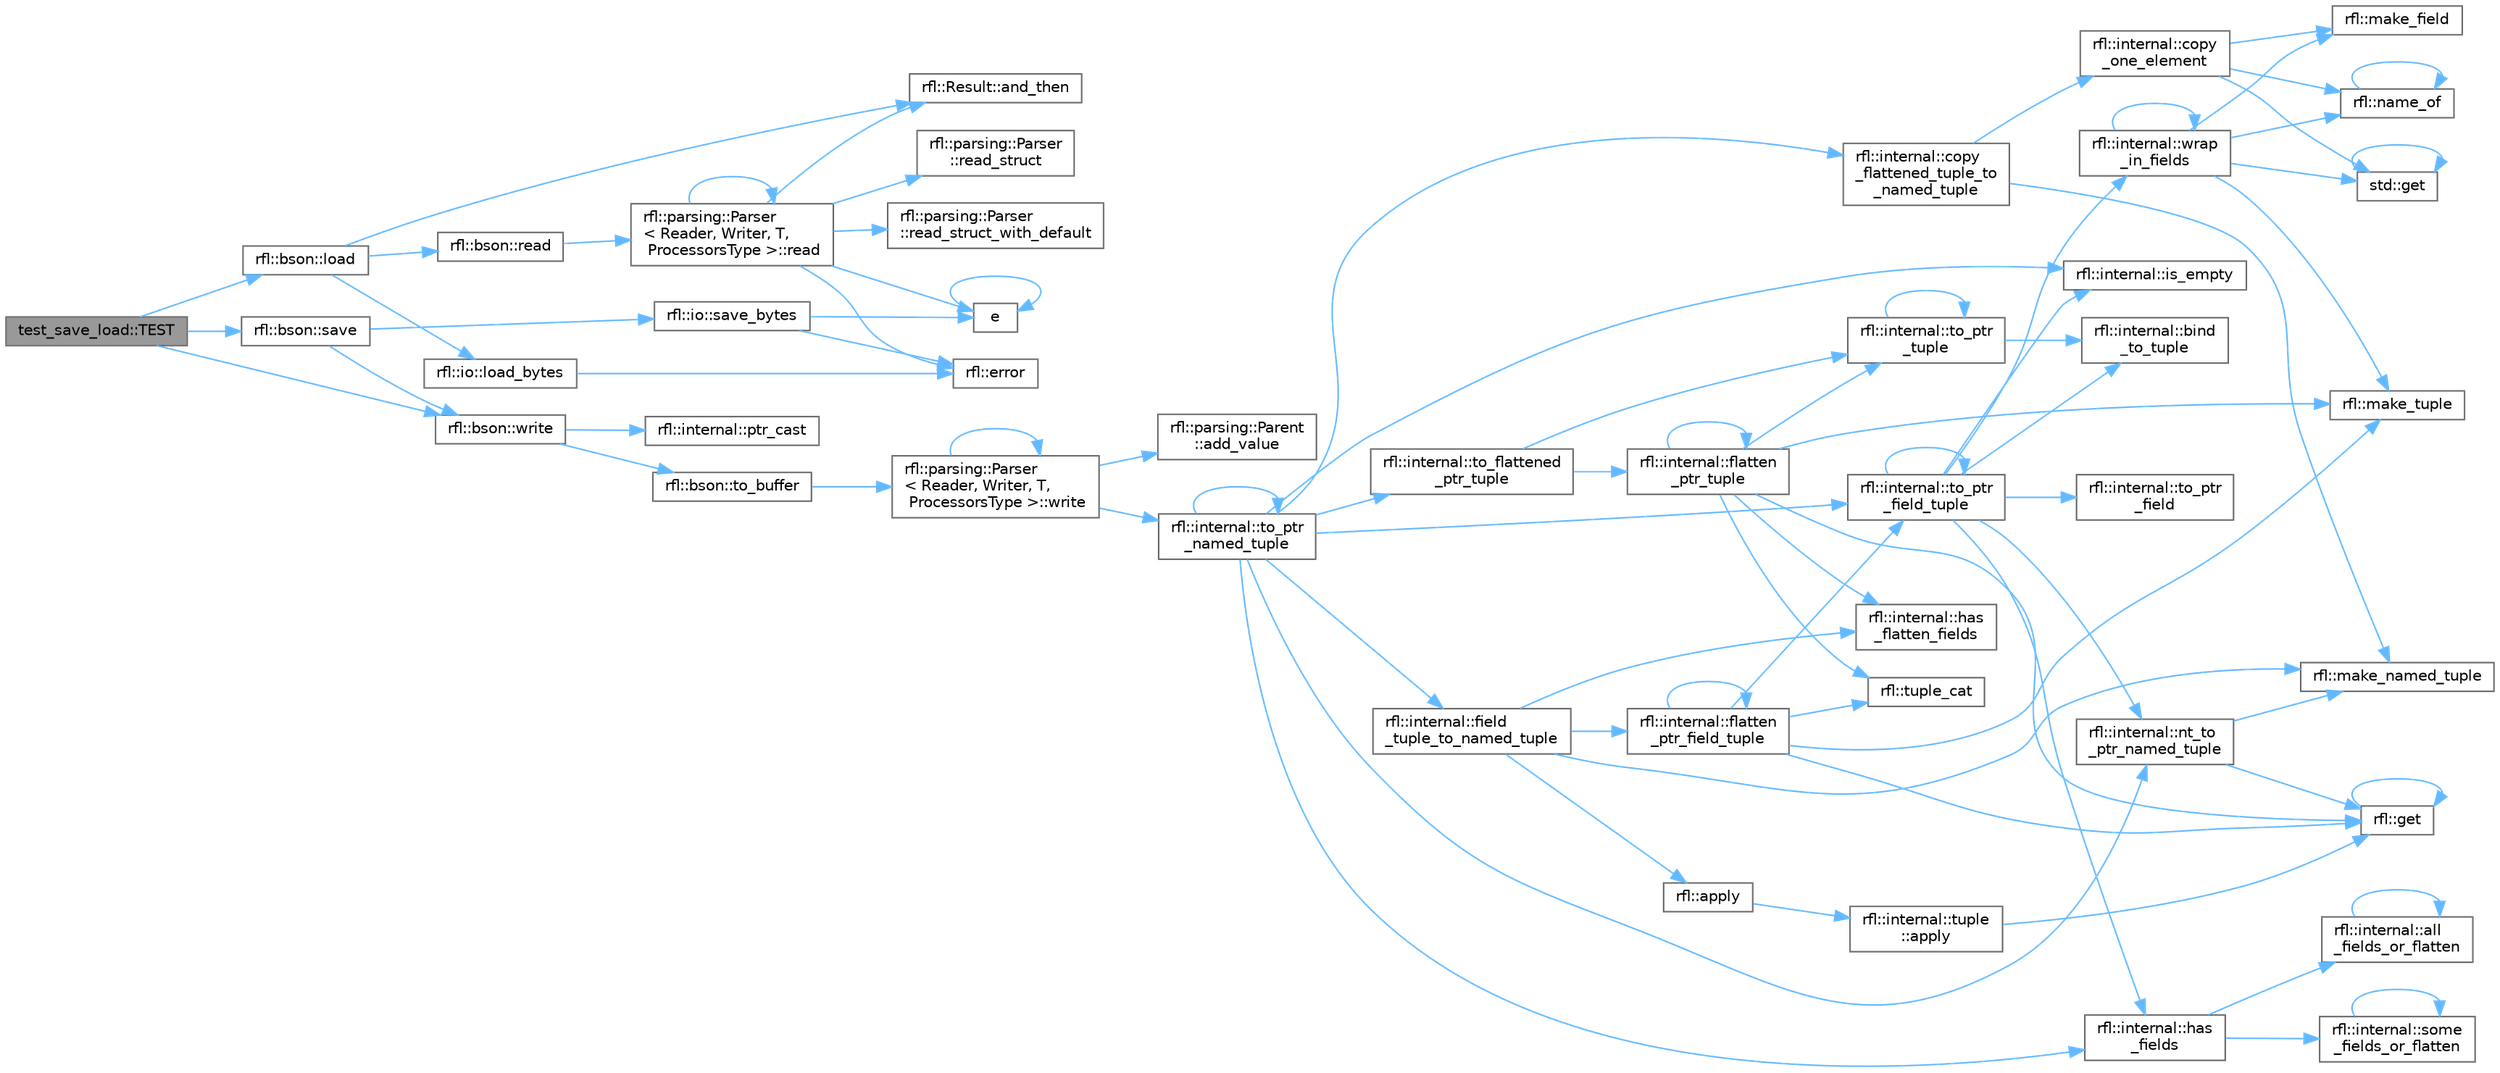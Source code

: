 digraph "test_save_load::TEST"
{
 // LATEX_PDF_SIZE
  bgcolor="transparent";
  edge [fontname=Helvetica,fontsize=10,labelfontname=Helvetica,labelfontsize=10];
  node [fontname=Helvetica,fontsize=10,shape=box,height=0.2,width=0.4];
  rankdir="LR";
  Node1 [id="Node000001",label="test_save_load::TEST",height=0.2,width=0.4,color="gray40", fillcolor="grey60", style="filled", fontcolor="black",tooltip=" "];
  Node1 -> Node2 [id="edge81_Node000001_Node000002",color="steelblue1",style="solid",tooltip=" "];
  Node2 [id="Node000002",label="rfl::bson::load",height=0.2,width=0.4,color="grey40", fillcolor="white", style="filled",URL="$namespacerfl_1_1bson.html#af44cc60cfba99b55677a6d583a8632ef",tooltip=" "];
  Node2 -> Node3 [id="edge82_Node000002_Node000003",color="steelblue1",style="solid",tooltip=" "];
  Node3 [id="Node000003",label="rfl::Result::and_then",height=0.2,width=0.4,color="grey40", fillcolor="white", style="filled",URL="$classrfl_1_1_result.html#a07f85d248f21a1dad5eb12ae179d4df7",tooltip="Monadic operation - F must be a function of type T -> Result."];
  Node2 -> Node4 [id="edge83_Node000002_Node000004",color="steelblue1",style="solid",tooltip=" "];
  Node4 [id="Node000004",label="rfl::io::load_bytes",height=0.2,width=0.4,color="grey40", fillcolor="white", style="filled",URL="$namespacerfl_1_1io.html#acf7071bb7dcbbf9804ca621340470c34",tooltip=" "];
  Node4 -> Node5 [id="edge84_Node000004_Node000005",color="steelblue1",style="solid",tooltip=" "];
  Node5 [id="Node000005",label="rfl::error",height=0.2,width=0.4,color="grey40", fillcolor="white", style="filled",URL="$namespacerfl.html#a6625864c6c297dfdc3d3c3ee3181dd8c",tooltip="Shorthand for unexpected error."];
  Node2 -> Node6 [id="edge85_Node000002_Node000006",color="steelblue1",style="solid",tooltip=" "];
  Node6 [id="Node000006",label="rfl::bson::read",height=0.2,width=0.4,color="grey40", fillcolor="white", style="filled",URL="$namespacerfl_1_1bson.html#ad53952c45b2c4dee0d3b55a757ff48e6",tooltip="Parses an object from a BSON var."];
  Node6 -> Node7 [id="edge86_Node000006_Node000007",color="steelblue1",style="solid",tooltip=" "];
  Node7 [id="Node000007",label="rfl::parsing::Parser\l\< Reader, Writer, T,\l ProcessorsType \>::read",height=0.2,width=0.4,color="grey40", fillcolor="white", style="filled",URL="$structrfl_1_1parsing_1_1_parser.html#a905ccbbb3adb81bb18d9109df6613b72",tooltip=" "];
  Node7 -> Node3 [id="edge87_Node000007_Node000003",color="steelblue1",style="solid",tooltip=" "];
  Node7 -> Node8 [id="edge88_Node000007_Node000008",color="steelblue1",style="solid",tooltip=" "];
  Node8 [id="Node000008",label="e",height=0.2,width=0.4,color="grey40", fillcolor="white", style="filled",URL="$_cwise__array__power__array_8cpp.html#a9cb86ff854760bf91a154f2724a9101d",tooltip=" "];
  Node8 -> Node8 [id="edge89_Node000008_Node000008",color="steelblue1",style="solid",tooltip=" "];
  Node7 -> Node5 [id="edge90_Node000007_Node000005",color="steelblue1",style="solid",tooltip=" "];
  Node7 -> Node7 [id="edge91_Node000007_Node000007",color="steelblue1",style="solid",tooltip=" "];
  Node7 -> Node9 [id="edge92_Node000007_Node000009",color="steelblue1",style="solid",tooltip=" "];
  Node9 [id="Node000009",label="rfl::parsing::Parser\l::read_struct",height=0.2,width=0.4,color="grey40", fillcolor="white", style="filled",URL="$structrfl_1_1parsing_1_1_parser.html#ac6a7fd1d9f65a3b40ea36017cec2fa2e",tooltip=" "];
  Node7 -> Node10 [id="edge93_Node000007_Node000010",color="steelblue1",style="solid",tooltip=" "];
  Node10 [id="Node000010",label="rfl::parsing::Parser\l::read_struct_with_default",height=0.2,width=0.4,color="grey40", fillcolor="white", style="filled",URL="$structrfl_1_1parsing_1_1_parser.html#a8f8dadc93b26e4bb35eb14e6d722aae7",tooltip=" "];
  Node1 -> Node11 [id="edge94_Node000001_Node000011",color="steelblue1",style="solid",tooltip=" "];
  Node11 [id="Node000011",label="rfl::bson::save",height=0.2,width=0.4,color="grey40", fillcolor="white", style="filled",URL="$namespacerfl_1_1bson.html#af8e392da6cff616a541e69f598927c12",tooltip=" "];
  Node11 -> Node12 [id="edge95_Node000011_Node000012",color="steelblue1",style="solid",tooltip=" "];
  Node12 [id="Node000012",label="rfl::io::save_bytes",height=0.2,width=0.4,color="grey40", fillcolor="white", style="filled",URL="$namespacerfl_1_1io.html#ada5dfd9980c16c09a4577c95a890729f",tooltip=" "];
  Node12 -> Node8 [id="edge96_Node000012_Node000008",color="steelblue1",style="solid",tooltip=" "];
  Node12 -> Node5 [id="edge97_Node000012_Node000005",color="steelblue1",style="solid",tooltip=" "];
  Node11 -> Node13 [id="edge98_Node000011_Node000013",color="steelblue1",style="solid",tooltip=" "];
  Node13 [id="Node000013",label="rfl::bson::write",height=0.2,width=0.4,color="grey40", fillcolor="white", style="filled",URL="$namespacerfl_1_1bson.html#a831235515905859b528912061602090a",tooltip="Returns BSON bytes."];
  Node13 -> Node14 [id="edge99_Node000013_Node000014",color="steelblue1",style="solid",tooltip=" "];
  Node14 [id="Node000014",label="rfl::internal::ptr_cast",height=0.2,width=0.4,color="grey40", fillcolor="white", style="filled",URL="$namespacerfl_1_1internal.html#a0e3f14355090a86bc6064dff6368347b",tooltip=" "];
  Node13 -> Node15 [id="edge100_Node000013_Node000015",color="steelblue1",style="solid",tooltip=" "];
  Node15 [id="Node000015",label="rfl::bson::to_buffer",height=0.2,width=0.4,color="grey40", fillcolor="white", style="filled",URL="$namespacerfl_1_1bson.html#a063bea11b10b956643dcfe045e51ee4e",tooltip=" "];
  Node15 -> Node16 [id="edge101_Node000015_Node000016",color="steelblue1",style="solid",tooltip=" "];
  Node16 [id="Node000016",label="rfl::parsing::Parser\l\< Reader, Writer, T,\l ProcessorsType \>::write",height=0.2,width=0.4,color="grey40", fillcolor="white", style="filled",URL="$structrfl_1_1parsing_1_1_parser.html#a16aeefd727355e095bfd19d6c69d3238",tooltip=" "];
  Node16 -> Node17 [id="edge102_Node000016_Node000017",color="steelblue1",style="solid",tooltip=" "];
  Node17 [id="Node000017",label="rfl::parsing::Parent\l::add_value",height=0.2,width=0.4,color="grey40", fillcolor="white", style="filled",URL="$structrfl_1_1parsing_1_1_parent.html#a8f7ebd2389ae6ec315a0e37bd66de63f",tooltip=" "];
  Node16 -> Node18 [id="edge103_Node000016_Node000018",color="steelblue1",style="solid",tooltip=" "];
  Node18 [id="Node000018",label="rfl::internal::to_ptr\l_named_tuple",height=0.2,width=0.4,color="grey40", fillcolor="white", style="filled",URL="$namespacerfl_1_1internal.html#a19594a7d66a271a8f893f2170217e299",tooltip=" "];
  Node18 -> Node19 [id="edge104_Node000018_Node000019",color="steelblue1",style="solid",tooltip=" "];
  Node19 [id="Node000019",label="rfl::internal::copy\l_flattened_tuple_to\l_named_tuple",height=0.2,width=0.4,color="grey40", fillcolor="white", style="filled",URL="$namespacerfl_1_1internal.html#aa4d84e91c691523bdf3dbf8832cba64c",tooltip=" "];
  Node19 -> Node20 [id="edge105_Node000019_Node000020",color="steelblue1",style="solid",tooltip=" "];
  Node20 [id="Node000020",label="rfl::internal::copy\l_one_element",height=0.2,width=0.4,color="grey40", fillcolor="white", style="filled",URL="$namespacerfl_1_1internal.html#a8a566443d85dd9fc0f2e6e4ae131ed55",tooltip=" "];
  Node20 -> Node21 [id="edge106_Node000020_Node000021",color="steelblue1",style="solid",tooltip=" "];
  Node21 [id="Node000021",label="std::get",height=0.2,width=0.4,color="grey40", fillcolor="white", style="filled",URL="$namespacestd.html#aae41d8280b7ccc3f0e0a0be2dab21c8f",tooltip="Gets an element by index."];
  Node21 -> Node21 [id="edge107_Node000021_Node000021",color="steelblue1",style="solid",tooltip=" "];
  Node20 -> Node22 [id="edge108_Node000020_Node000022",color="steelblue1",style="solid",tooltip=" "];
  Node22 [id="Node000022",label="rfl::make_field",height=0.2,width=0.4,color="grey40", fillcolor="white", style="filled",URL="$namespacerfl.html#afb5f68a22d5b6a42a5b4477c35559ce9",tooltip=" "];
  Node20 -> Node23 [id="edge109_Node000020_Node000023",color="steelblue1",style="solid",tooltip=" "];
  Node23 [id="Node000023",label="rfl::name_of",height=0.2,width=0.4,color="grey40", fillcolor="white", style="filled",URL="$namespacerfl.html#a90efd0c5575582354c25333fa30a8013",tooltip="Helper function to retrieve a name at compile time."];
  Node23 -> Node23 [id="edge110_Node000023_Node000023",color="steelblue1",style="solid",tooltip=" "];
  Node19 -> Node24 [id="edge111_Node000019_Node000024",color="steelblue1",style="solid",tooltip=" "];
  Node24 [id="Node000024",label="rfl::make_named_tuple",height=0.2,width=0.4,color="grey40", fillcolor="white", style="filled",URL="$namespacerfl.html#a19523aa875e6c36af474a97f28ed4002",tooltip="Explicit overload for creating empty named tuples."];
  Node18 -> Node25 [id="edge112_Node000018_Node000025",color="steelblue1",style="solid",tooltip=" "];
  Node25 [id="Node000025",label="rfl::internal::field\l_tuple_to_named_tuple",height=0.2,width=0.4,color="grey40", fillcolor="white", style="filled",URL="$namespacerfl_1_1internal.html#a923e1c7faefca7c7af6ec3d7aecccba0",tooltip=" "];
  Node25 -> Node26 [id="edge113_Node000025_Node000026",color="steelblue1",style="solid",tooltip=" "];
  Node26 [id="Node000026",label="rfl::apply",height=0.2,width=0.4,color="grey40", fillcolor="white", style="filled",URL="$namespacerfl.html#aaa94742afd7fde0d6d6cc59ae6d92989",tooltip=" "];
  Node26 -> Node27 [id="edge114_Node000026_Node000027",color="steelblue1",style="solid",tooltip=" "];
  Node27 [id="Node000027",label="rfl::internal::tuple\l::apply",height=0.2,width=0.4,color="grey40", fillcolor="white", style="filled",URL="$namespacerfl_1_1internal_1_1tuple.html#a5fe21ddba2943f200bc6c6e4d8d34e54",tooltip=" "];
  Node27 -> Node28 [id="edge115_Node000027_Node000028",color="steelblue1",style="solid",tooltip=" "];
  Node28 [id="Node000028",label="rfl::get",height=0.2,width=0.4,color="grey40", fillcolor="white", style="filled",URL="$namespacerfl.html#ac379420409251e5a3c0bea4a701daf0a",tooltip="Gets a field by index."];
  Node28 -> Node28 [id="edge116_Node000028_Node000028",color="steelblue1",style="solid",tooltip=" "];
  Node25 -> Node29 [id="edge117_Node000025_Node000029",color="steelblue1",style="solid",tooltip=" "];
  Node29 [id="Node000029",label="rfl::internal::flatten\l_ptr_field_tuple",height=0.2,width=0.4,color="grey40", fillcolor="white", style="filled",URL="$namespacerfl_1_1internal.html#ae729ffba37ab19a6426f80c6ef26e2d6",tooltip=" "];
  Node29 -> Node29 [id="edge118_Node000029_Node000029",color="steelblue1",style="solid",tooltip=" "];
  Node29 -> Node28 [id="edge119_Node000029_Node000028",color="steelblue1",style="solid",tooltip=" "];
  Node29 -> Node30 [id="edge120_Node000029_Node000030",color="steelblue1",style="solid",tooltip=" "];
  Node30 [id="Node000030",label="rfl::make_tuple",height=0.2,width=0.4,color="grey40", fillcolor="white", style="filled",URL="$namespacerfl.html#ac71a9ec8b4d8fd347719083ec38c00f9",tooltip=" "];
  Node29 -> Node31 [id="edge121_Node000029_Node000031",color="steelblue1",style="solid",tooltip=" "];
  Node31 [id="Node000031",label="rfl::internal::to_ptr\l_field_tuple",height=0.2,width=0.4,color="grey40", fillcolor="white", style="filled",URL="$namespacerfl_1_1internal.html#a4c5ce682ef0d85a0edc5fc36074815d2",tooltip=" "];
  Node31 -> Node32 [id="edge122_Node000031_Node000032",color="steelblue1",style="solid",tooltip=" "];
  Node32 [id="Node000032",label="rfl::internal::bind\l_to_tuple",height=0.2,width=0.4,color="grey40", fillcolor="white", style="filled",URL="$namespacerfl_1_1internal.html#aaccfbbd07ded0a84498cea052cb3d443",tooltip=" "];
  Node31 -> Node33 [id="edge123_Node000031_Node000033",color="steelblue1",style="solid",tooltip=" "];
  Node33 [id="Node000033",label="rfl::internal::has\l_fields",height=0.2,width=0.4,color="grey40", fillcolor="white", style="filled",URL="$namespacerfl_1_1internal.html#a4bf6ff2224c907a5df21f524e650fd17",tooltip=" "];
  Node33 -> Node34 [id="edge124_Node000033_Node000034",color="steelblue1",style="solid",tooltip=" "];
  Node34 [id="Node000034",label="rfl::internal::all\l_fields_or_flatten",height=0.2,width=0.4,color="grey40", fillcolor="white", style="filled",URL="$namespacerfl_1_1internal.html#a012b9c8f5d6103eb084598eca9f9f631",tooltip=" "];
  Node34 -> Node34 [id="edge125_Node000034_Node000034",color="steelblue1",style="solid",tooltip=" "];
  Node33 -> Node35 [id="edge126_Node000033_Node000035",color="steelblue1",style="solid",tooltip=" "];
  Node35 [id="Node000035",label="rfl::internal::some\l_fields_or_flatten",height=0.2,width=0.4,color="grey40", fillcolor="white", style="filled",URL="$namespacerfl_1_1internal.html#a71c929c1a514d827549eb15d4355de92",tooltip=" "];
  Node35 -> Node35 [id="edge127_Node000035_Node000035",color="steelblue1",style="solid",tooltip=" "];
  Node31 -> Node36 [id="edge128_Node000031_Node000036",color="steelblue1",style="solid",tooltip=" "];
  Node36 [id="Node000036",label="rfl::internal::is_empty",height=0.2,width=0.4,color="grey40", fillcolor="white", style="filled",URL="$namespacerfl_1_1internal.html#a818161434e9e7892d403a7c92d7268fe",tooltip=" "];
  Node31 -> Node37 [id="edge129_Node000031_Node000037",color="steelblue1",style="solid",tooltip=" "];
  Node37 [id="Node000037",label="rfl::internal::nt_to\l_ptr_named_tuple",height=0.2,width=0.4,color="grey40", fillcolor="white", style="filled",URL="$namespacerfl_1_1internal.html#a444ef522c6d66572aa5cd3ccde829885",tooltip=" "];
  Node37 -> Node28 [id="edge130_Node000037_Node000028",color="steelblue1",style="solid",tooltip=" "];
  Node37 -> Node24 [id="edge131_Node000037_Node000024",color="steelblue1",style="solid",tooltip=" "];
  Node31 -> Node38 [id="edge132_Node000031_Node000038",color="steelblue1",style="solid",tooltip=" "];
  Node38 [id="Node000038",label="rfl::internal::to_ptr\l_field",height=0.2,width=0.4,color="grey40", fillcolor="white", style="filled",URL="$namespacerfl_1_1internal.html#ab7e2b5fa9d320f0c9a301fbe22ebc677",tooltip=" "];
  Node31 -> Node31 [id="edge133_Node000031_Node000031",color="steelblue1",style="solid",tooltip=" "];
  Node31 -> Node39 [id="edge134_Node000031_Node000039",color="steelblue1",style="solid",tooltip=" "];
  Node39 [id="Node000039",label="rfl::internal::wrap\l_in_fields",height=0.2,width=0.4,color="grey40", fillcolor="white", style="filled",URL="$namespacerfl_1_1internal.html#a75a4f615c45abce17e710e72514498d7",tooltip=" "];
  Node39 -> Node21 [id="edge135_Node000039_Node000021",color="steelblue1",style="solid",tooltip=" "];
  Node39 -> Node22 [id="edge136_Node000039_Node000022",color="steelblue1",style="solid",tooltip=" "];
  Node39 -> Node30 [id="edge137_Node000039_Node000030",color="steelblue1",style="solid",tooltip=" "];
  Node39 -> Node23 [id="edge138_Node000039_Node000023",color="steelblue1",style="solid",tooltip=" "];
  Node39 -> Node39 [id="edge139_Node000039_Node000039",color="steelblue1",style="solid",tooltip=" "];
  Node29 -> Node40 [id="edge140_Node000029_Node000040",color="steelblue1",style="solid",tooltip=" "];
  Node40 [id="Node000040",label="rfl::tuple_cat",height=0.2,width=0.4,color="grey40", fillcolor="white", style="filled",URL="$namespacerfl.html#ad4738e8acd2a03b1b2b01c6caa6b27e9",tooltip=" "];
  Node25 -> Node41 [id="edge141_Node000025_Node000041",color="steelblue1",style="solid",tooltip=" "];
  Node41 [id="Node000041",label="rfl::internal::has\l_flatten_fields",height=0.2,width=0.4,color="grey40", fillcolor="white", style="filled",URL="$namespacerfl_1_1internal.html#a60f5d02505f61eabff343c2f5e9c7dbe",tooltip=" "];
  Node25 -> Node24 [id="edge142_Node000025_Node000024",color="steelblue1",style="solid",tooltip=" "];
  Node18 -> Node33 [id="edge143_Node000018_Node000033",color="steelblue1",style="solid",tooltip=" "];
  Node18 -> Node36 [id="edge144_Node000018_Node000036",color="steelblue1",style="solid",tooltip=" "];
  Node18 -> Node37 [id="edge145_Node000018_Node000037",color="steelblue1",style="solid",tooltip=" "];
  Node18 -> Node42 [id="edge146_Node000018_Node000042",color="steelblue1",style="solid",tooltip=" "];
  Node42 [id="Node000042",label="rfl::internal::to_flattened\l_ptr_tuple",height=0.2,width=0.4,color="grey40", fillcolor="white", style="filled",URL="$namespacerfl_1_1internal.html#abe898ac2971112070bfbcc91def971d6",tooltip=" "];
  Node42 -> Node43 [id="edge147_Node000042_Node000043",color="steelblue1",style="solid",tooltip=" "];
  Node43 [id="Node000043",label="rfl::internal::flatten\l_ptr_tuple",height=0.2,width=0.4,color="grey40", fillcolor="white", style="filled",URL="$namespacerfl_1_1internal.html#a3a901d356d0602482acd2f0861f8b472",tooltip=" "];
  Node43 -> Node43 [id="edge148_Node000043_Node000043",color="steelblue1",style="solid",tooltip=" "];
  Node43 -> Node28 [id="edge149_Node000043_Node000028",color="steelblue1",style="solid",tooltip=" "];
  Node43 -> Node41 [id="edge150_Node000043_Node000041",color="steelblue1",style="solid",tooltip=" "];
  Node43 -> Node30 [id="edge151_Node000043_Node000030",color="steelblue1",style="solid",tooltip=" "];
  Node43 -> Node44 [id="edge152_Node000043_Node000044",color="steelblue1",style="solid",tooltip=" "];
  Node44 [id="Node000044",label="rfl::internal::to_ptr\l_tuple",height=0.2,width=0.4,color="grey40", fillcolor="white", style="filled",URL="$namespacerfl_1_1internal.html#a3a36b92d743023e52d9ba1b74cc5fbd1",tooltip=" "];
  Node44 -> Node32 [id="edge153_Node000044_Node000032",color="steelblue1",style="solid",tooltip=" "];
  Node44 -> Node44 [id="edge154_Node000044_Node000044",color="steelblue1",style="solid",tooltip=" "];
  Node43 -> Node40 [id="edge155_Node000043_Node000040",color="steelblue1",style="solid",tooltip=" "];
  Node42 -> Node44 [id="edge156_Node000042_Node000044",color="steelblue1",style="solid",tooltip=" "];
  Node18 -> Node31 [id="edge157_Node000018_Node000031",color="steelblue1",style="solid",tooltip=" "];
  Node18 -> Node18 [id="edge158_Node000018_Node000018",color="steelblue1",style="solid",tooltip=" "];
  Node16 -> Node16 [id="edge159_Node000016_Node000016",color="steelblue1",style="solid",tooltip=" "];
  Node1 -> Node13 [id="edge160_Node000001_Node000013",color="steelblue1",style="solid",tooltip=" "];
}
